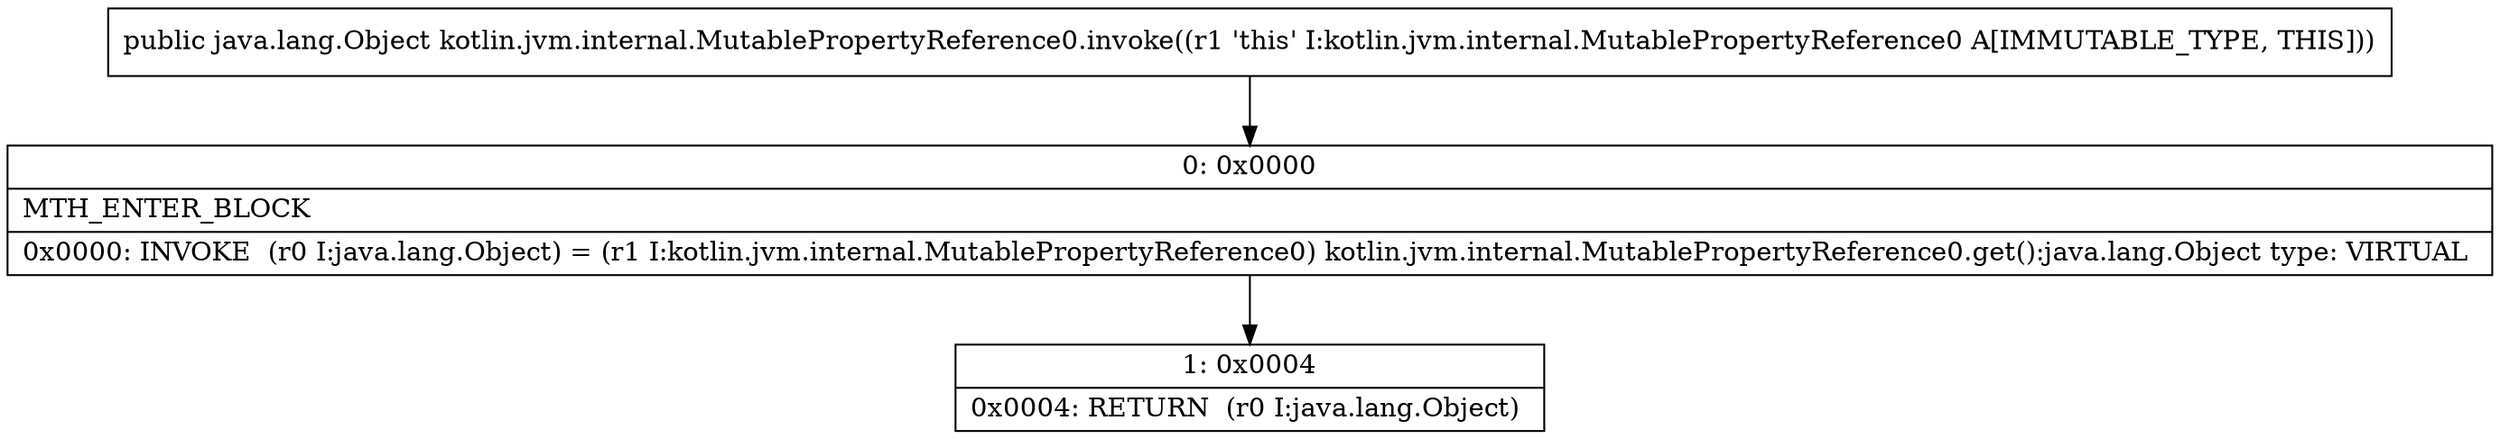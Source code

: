 digraph "CFG forkotlin.jvm.internal.MutablePropertyReference0.invoke()Ljava\/lang\/Object;" {
Node_0 [shape=record,label="{0\:\ 0x0000|MTH_ENTER_BLOCK\l|0x0000: INVOKE  (r0 I:java.lang.Object) = (r1 I:kotlin.jvm.internal.MutablePropertyReference0) kotlin.jvm.internal.MutablePropertyReference0.get():java.lang.Object type: VIRTUAL \l}"];
Node_1 [shape=record,label="{1\:\ 0x0004|0x0004: RETURN  (r0 I:java.lang.Object) \l}"];
MethodNode[shape=record,label="{public java.lang.Object kotlin.jvm.internal.MutablePropertyReference0.invoke((r1 'this' I:kotlin.jvm.internal.MutablePropertyReference0 A[IMMUTABLE_TYPE, THIS])) }"];
MethodNode -> Node_0;
Node_0 -> Node_1;
}

